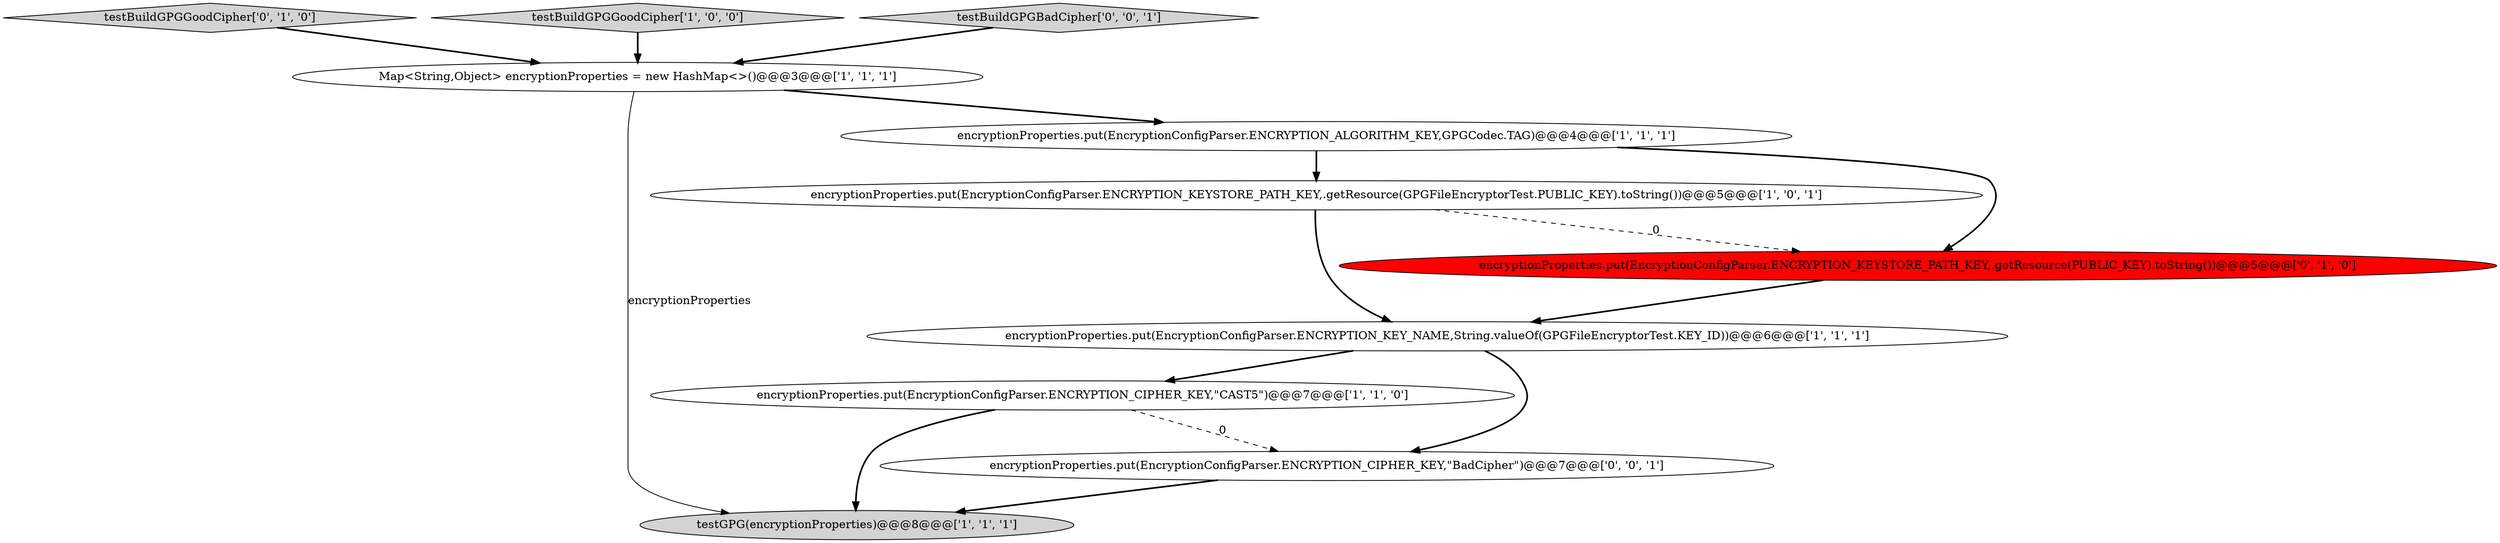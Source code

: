digraph {
2 [style = filled, label = "encryptionProperties.put(EncryptionConfigParser.ENCRYPTION_CIPHER_KEY,\"CAST5\")@@@7@@@['1', '1', '0']", fillcolor = white, shape = ellipse image = "AAA0AAABBB1BBB"];
3 [style = filled, label = "testGPG(encryptionProperties)@@@8@@@['1', '1', '1']", fillcolor = lightgray, shape = ellipse image = "AAA0AAABBB1BBB"];
9 [style = filled, label = "encryptionProperties.put(EncryptionConfigParser.ENCRYPTION_CIPHER_KEY,\"BadCipher\")@@@7@@@['0', '0', '1']", fillcolor = white, shape = ellipse image = "AAA0AAABBB3BBB"];
1 [style = filled, label = "encryptionProperties.put(EncryptionConfigParser.ENCRYPTION_KEY_NAME,String.valueOf(GPGFileEncryptorTest.KEY_ID))@@@6@@@['1', '1', '1']", fillcolor = white, shape = ellipse image = "AAA0AAABBB1BBB"];
7 [style = filled, label = "testBuildGPGGoodCipher['0', '1', '0']", fillcolor = lightgray, shape = diamond image = "AAA0AAABBB2BBB"];
0 [style = filled, label = "encryptionProperties.put(EncryptionConfigParser.ENCRYPTION_ALGORITHM_KEY,GPGCodec.TAG)@@@4@@@['1', '1', '1']", fillcolor = white, shape = ellipse image = "AAA0AAABBB1BBB"];
4 [style = filled, label = "testBuildGPGGoodCipher['1', '0', '0']", fillcolor = lightgray, shape = diamond image = "AAA0AAABBB1BBB"];
6 [style = filled, label = "encryptionProperties.put(EncryptionConfigParser.ENCRYPTION_KEYSTORE_PATH_KEY,.getResource(GPGFileEncryptorTest.PUBLIC_KEY).toString())@@@5@@@['1', '0', '1']", fillcolor = white, shape = ellipse image = "AAA0AAABBB1BBB"];
8 [style = filled, label = "encryptionProperties.put(EncryptionConfigParser.ENCRYPTION_KEYSTORE_PATH_KEY,.getResource(PUBLIC_KEY).toString())@@@5@@@['0', '1', '0']", fillcolor = red, shape = ellipse image = "AAA1AAABBB2BBB"];
5 [style = filled, label = "Map<String,Object> encryptionProperties = new HashMap<>()@@@3@@@['1', '1', '1']", fillcolor = white, shape = ellipse image = "AAA0AAABBB1BBB"];
10 [style = filled, label = "testBuildGPGBadCipher['0', '0', '1']", fillcolor = lightgray, shape = diamond image = "AAA0AAABBB3BBB"];
8->1 [style = bold, label=""];
6->1 [style = bold, label=""];
9->3 [style = bold, label=""];
1->2 [style = bold, label=""];
7->5 [style = bold, label=""];
6->8 [style = dashed, label="0"];
5->3 [style = solid, label="encryptionProperties"];
10->5 [style = bold, label=""];
5->0 [style = bold, label=""];
2->9 [style = dashed, label="0"];
0->6 [style = bold, label=""];
4->5 [style = bold, label=""];
1->9 [style = bold, label=""];
2->3 [style = bold, label=""];
0->8 [style = bold, label=""];
}
